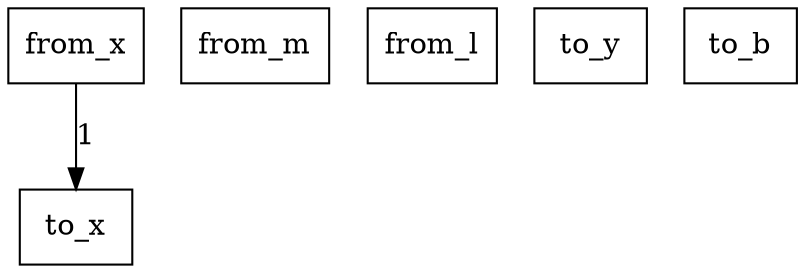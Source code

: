 digraph {
    graph [rankdir=TB
          ,bgcolor=transparent];
    node [shape=box
         ,fillcolor=white
         ,style=filled];
    0 [label=<from_x>];
    1 [label=<from_m>];
    2 [label=<from_l>];
    3 [label=<to_x>];
    4 [label=<to_y>];
    5 [label=<to_b>];
    0 -> 3 [label=1];
}